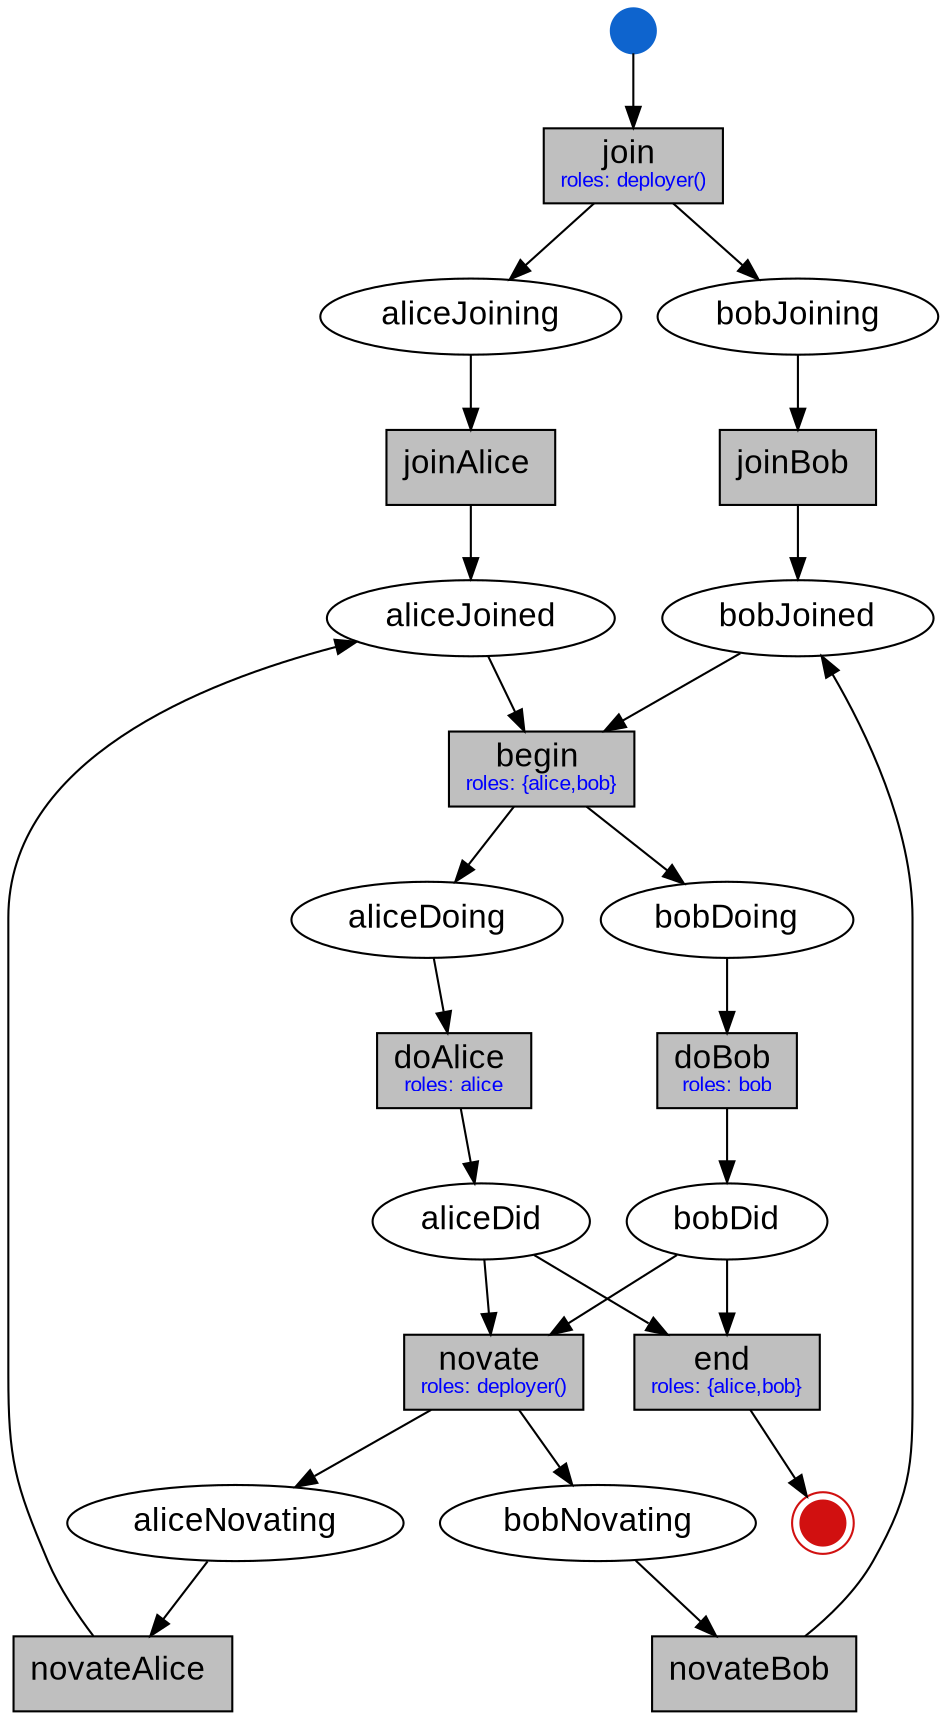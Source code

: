 digraph workflow {
edge [color="#000000"]
graph [bgcolor=transparent]


initial [shape=point; width=0.3; style=filled; color="#0e64ce"; label=""]
aliceDid [shape=ellipse; fontname="Arial"; fontsize=16; style=filled; color=black; fillcolor=white;]
aliceDoing [shape=ellipse; fontname="Arial"; fontsize=16; style=filled; color=black; fillcolor=white;]
aliceJoined [shape=ellipse; fontname="Arial"; fontsize=16; style=filled; color=black; fillcolor=white;]
aliceJoining [shape=ellipse; fontname="Arial"; fontsize=16; style=filled; color=black; fillcolor=white;]
aliceNovating [shape=ellipse; fontname="Arial"; fontsize=16; style=filled; color=black; fillcolor=white;]
bobDid [shape=ellipse; fontname="Arial"; fontsize=16; style=filled; color=black; fillcolor=white;]
bobDoing [shape=ellipse; fontname="Arial"; fontsize=16; style=filled; color=black; fillcolor=white;]
bobJoined [shape=ellipse; fontname="Arial"; fontsize=16; style=filled; color=black; fillcolor=white;]
bobJoining [shape=ellipse; fontname="Arial"; fontsize=16; style=filled; color=black; fillcolor=white;]
bobNovating [shape=ellipse; fontname="Arial"; fontsize=16; style=filled; color=black; fillcolor=white;]
terminal [shape=point; width=0.3; peripheries=2; style=filled; color="#d11010"; label=""]

1[label=<<FONT POINT-SIZE="16">join</FONT><FONT POINT-SIZE="10" COLOR="blue"> <BR/>roles: deployer()</FONT>>shape=box; fontname="Arial"; style=filled; color=black; fillcolor=gray75;]
2[label=<<FONT POINT-SIZE="16">joinAlice</FONT><FONT POINT-SIZE="10" COLOR="blue"> </FONT>>shape=box; fontname="Arial"; style=filled; color=black; fillcolor=gray75;]
3[label=<<FONT POINT-SIZE="16">joinBob</FONT><FONT POINT-SIZE="10" COLOR="blue"> </FONT>>shape=box; fontname="Arial"; style=filled; color=black; fillcolor=gray75;]
4[label=<<FONT POINT-SIZE="16">begin</FONT><FONT POINT-SIZE="10" COLOR="blue"> <BR/>roles: {alice,bob}</FONT>>shape=box; fontname="Arial"; style=filled; color=black; fillcolor=gray75;]
5[label=<<FONT POINT-SIZE="16">doAlice</FONT><FONT POINT-SIZE="10" COLOR="blue"> <BR/>roles: alice</FONT>>shape=box; fontname="Arial"; style=filled; color=black; fillcolor=gray75;]
6[label=<<FONT POINT-SIZE="16">doBob</FONT><FONT POINT-SIZE="10" COLOR="blue"> <BR/>roles: bob</FONT>>shape=box; fontname="Arial"; style=filled; color=black; fillcolor=gray75;]
7[label=<<FONT POINT-SIZE="16">novate</FONT><FONT POINT-SIZE="10" COLOR="blue"> <BR/>roles: deployer()</FONT>>shape=box; fontname="Arial"; style=filled; color=black; fillcolor=gray75;]
8[label=<<FONT POINT-SIZE="16">novateAlice</FONT><FONT POINT-SIZE="10" COLOR="blue"> </FONT>>shape=box; fontname="Arial"; style=filled; color=black; fillcolor=gray75;]
9[label=<<FONT POINT-SIZE="16">novateBob</FONT><FONT POINT-SIZE="10" COLOR="blue"> </FONT>>shape=box; fontname="Arial"; style=filled; color=black; fillcolor=gray75;]
10[label=<<FONT POINT-SIZE="16">end</FONT><FONT POINT-SIZE="10" COLOR="blue"> <BR/>roles: {alice,bob}</FONT>>shape=box; fontname="Arial"; style=filled; color=black; fillcolor=gray75;]

initial -> 1 ; 1 -> {aliceJoining, bobJoining}
aliceJoining -> 2 ; 2 -> aliceJoined
bobJoining -> 3 ; 3 -> bobJoined
{aliceJoined, bobJoined} -> 4 ; 4 -> {aliceDoing, bobDoing}
aliceDoing -> 5 ; 5 -> aliceDid
bobDoing -> 6 ; 6 -> bobDid
{aliceDid, bobDid} -> 7 ; 7 -> {aliceNovating, bobNovating}
aliceNovating -> 8 ; 8 -> aliceJoined
bobNovating -> 9 ; 9 -> bobJoined
{aliceDid, bobDid} -> 10 ; 10 -> terminal

{rank=same aliceDid bobDid}
{rank=same aliceDoing bobDoing}
{rank=same aliceJoined bobJoined}
{rank=same aliceJoining bobJoining}
{rank=same aliceNovating bobNovating}


}
